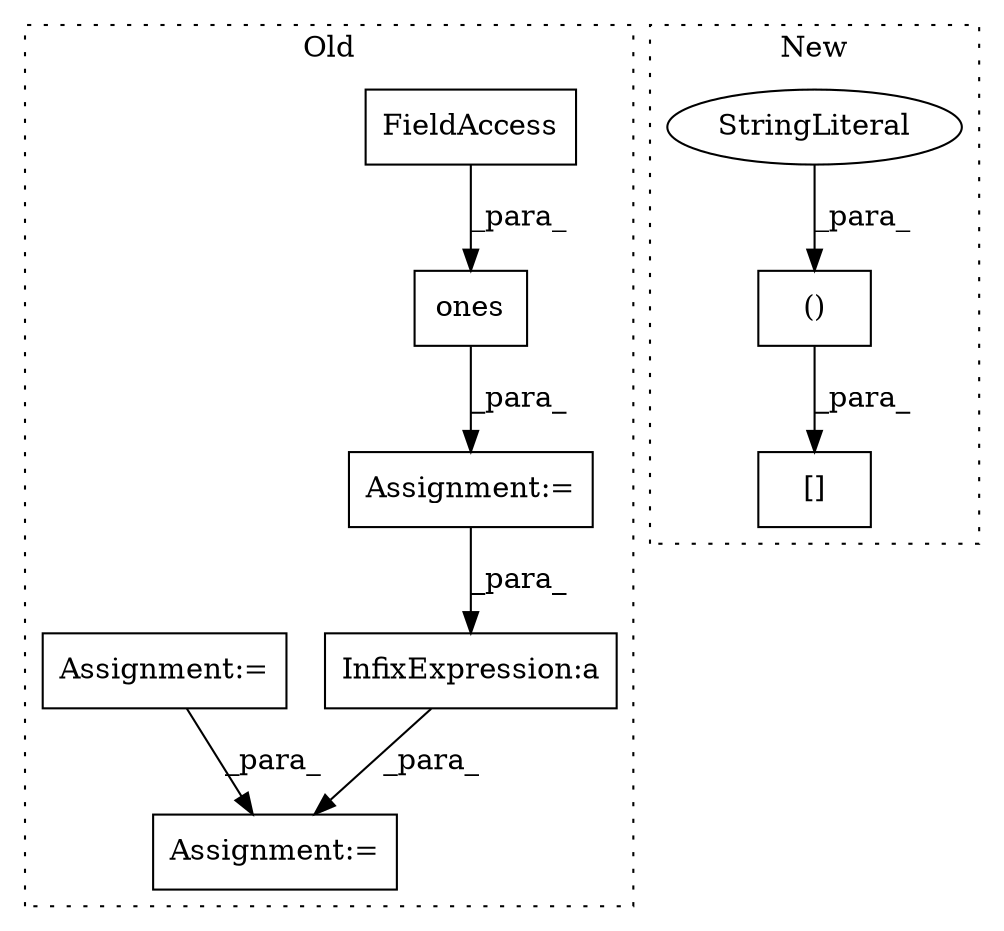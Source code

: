 digraph G {
subgraph cluster0 {
1 [label="ones" a="32" s="1200,1227" l="5,1" shape="box"];
3 [label="Assignment:=" a="7" s="1193" l="1" shape="box"];
5 [label="FieldAccess" a="22" s="1205" l="18" shape="box"];
7 [label="InfixExpression:a" a="27" s="1478" l="3" shape="box"];
8 [label="Assignment:=" a="7" s="1406" l="1" shape="box"];
9 [label="Assignment:=" a="7" s="1245" l="1" shape="box"];
label = "Old";
style="dotted";
}
subgraph cluster1 {
2 [label="()" a="106" s="1042" l="50" shape="box"];
4 [label="[]" a="2" s="1029,1092" l="13,2" shape="box"];
6 [label="StringLiteral" a="45" s="1042" l="16" shape="ellipse"];
label = "New";
style="dotted";
}
1 -> 3 [label="_para_"];
2 -> 4 [label="_para_"];
3 -> 7 [label="_para_"];
5 -> 1 [label="_para_"];
6 -> 2 [label="_para_"];
7 -> 8 [label="_para_"];
9 -> 8 [label="_para_"];
}